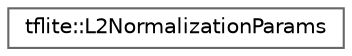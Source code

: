 digraph "Graphical Class Hierarchy"
{
 // LATEX_PDF_SIZE
  bgcolor="transparent";
  edge [fontname=Helvetica,fontsize=10,labelfontname=Helvetica,labelfontsize=10];
  node [fontname=Helvetica,fontsize=10,shape=box,height=0.2,width=0.4];
  rankdir="LR";
  Node0 [id="Node000000",label="tflite::L2NormalizationParams",height=0.2,width=0.4,color="grey40", fillcolor="white", style="filled",URL="$structtflite_1_1_l2_normalization_params.html",tooltip=" "];
}
